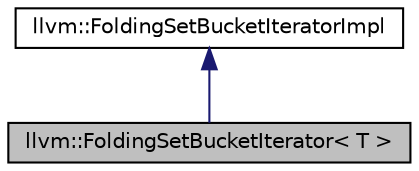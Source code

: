 digraph "llvm::FoldingSetBucketIterator&lt; T &gt;"
{
 // LATEX_PDF_SIZE
  bgcolor="transparent";
  edge [fontname="Helvetica",fontsize="10",labelfontname="Helvetica",labelfontsize="10"];
  node [fontname="Helvetica",fontsize="10",shape="box"];
  Node1 [label="llvm::FoldingSetBucketIterator\< T \>",height=0.2,width=0.4,color="black", fillcolor="grey75", style="filled", fontcolor="black",tooltip=" "];
  Node2 -> Node1 [dir="back",color="midnightblue",fontsize="10",style="solid",fontname="Helvetica"];
  Node2 [label="llvm::FoldingSetBucketIteratorImpl",height=0.2,width=0.4,color="black",URL="$classllvm_1_1FoldingSetBucketIteratorImpl.html",tooltip="FoldingSetBucketIteratorImpl - This is the common bucket iterator support shared by all folding sets,..."];
}
